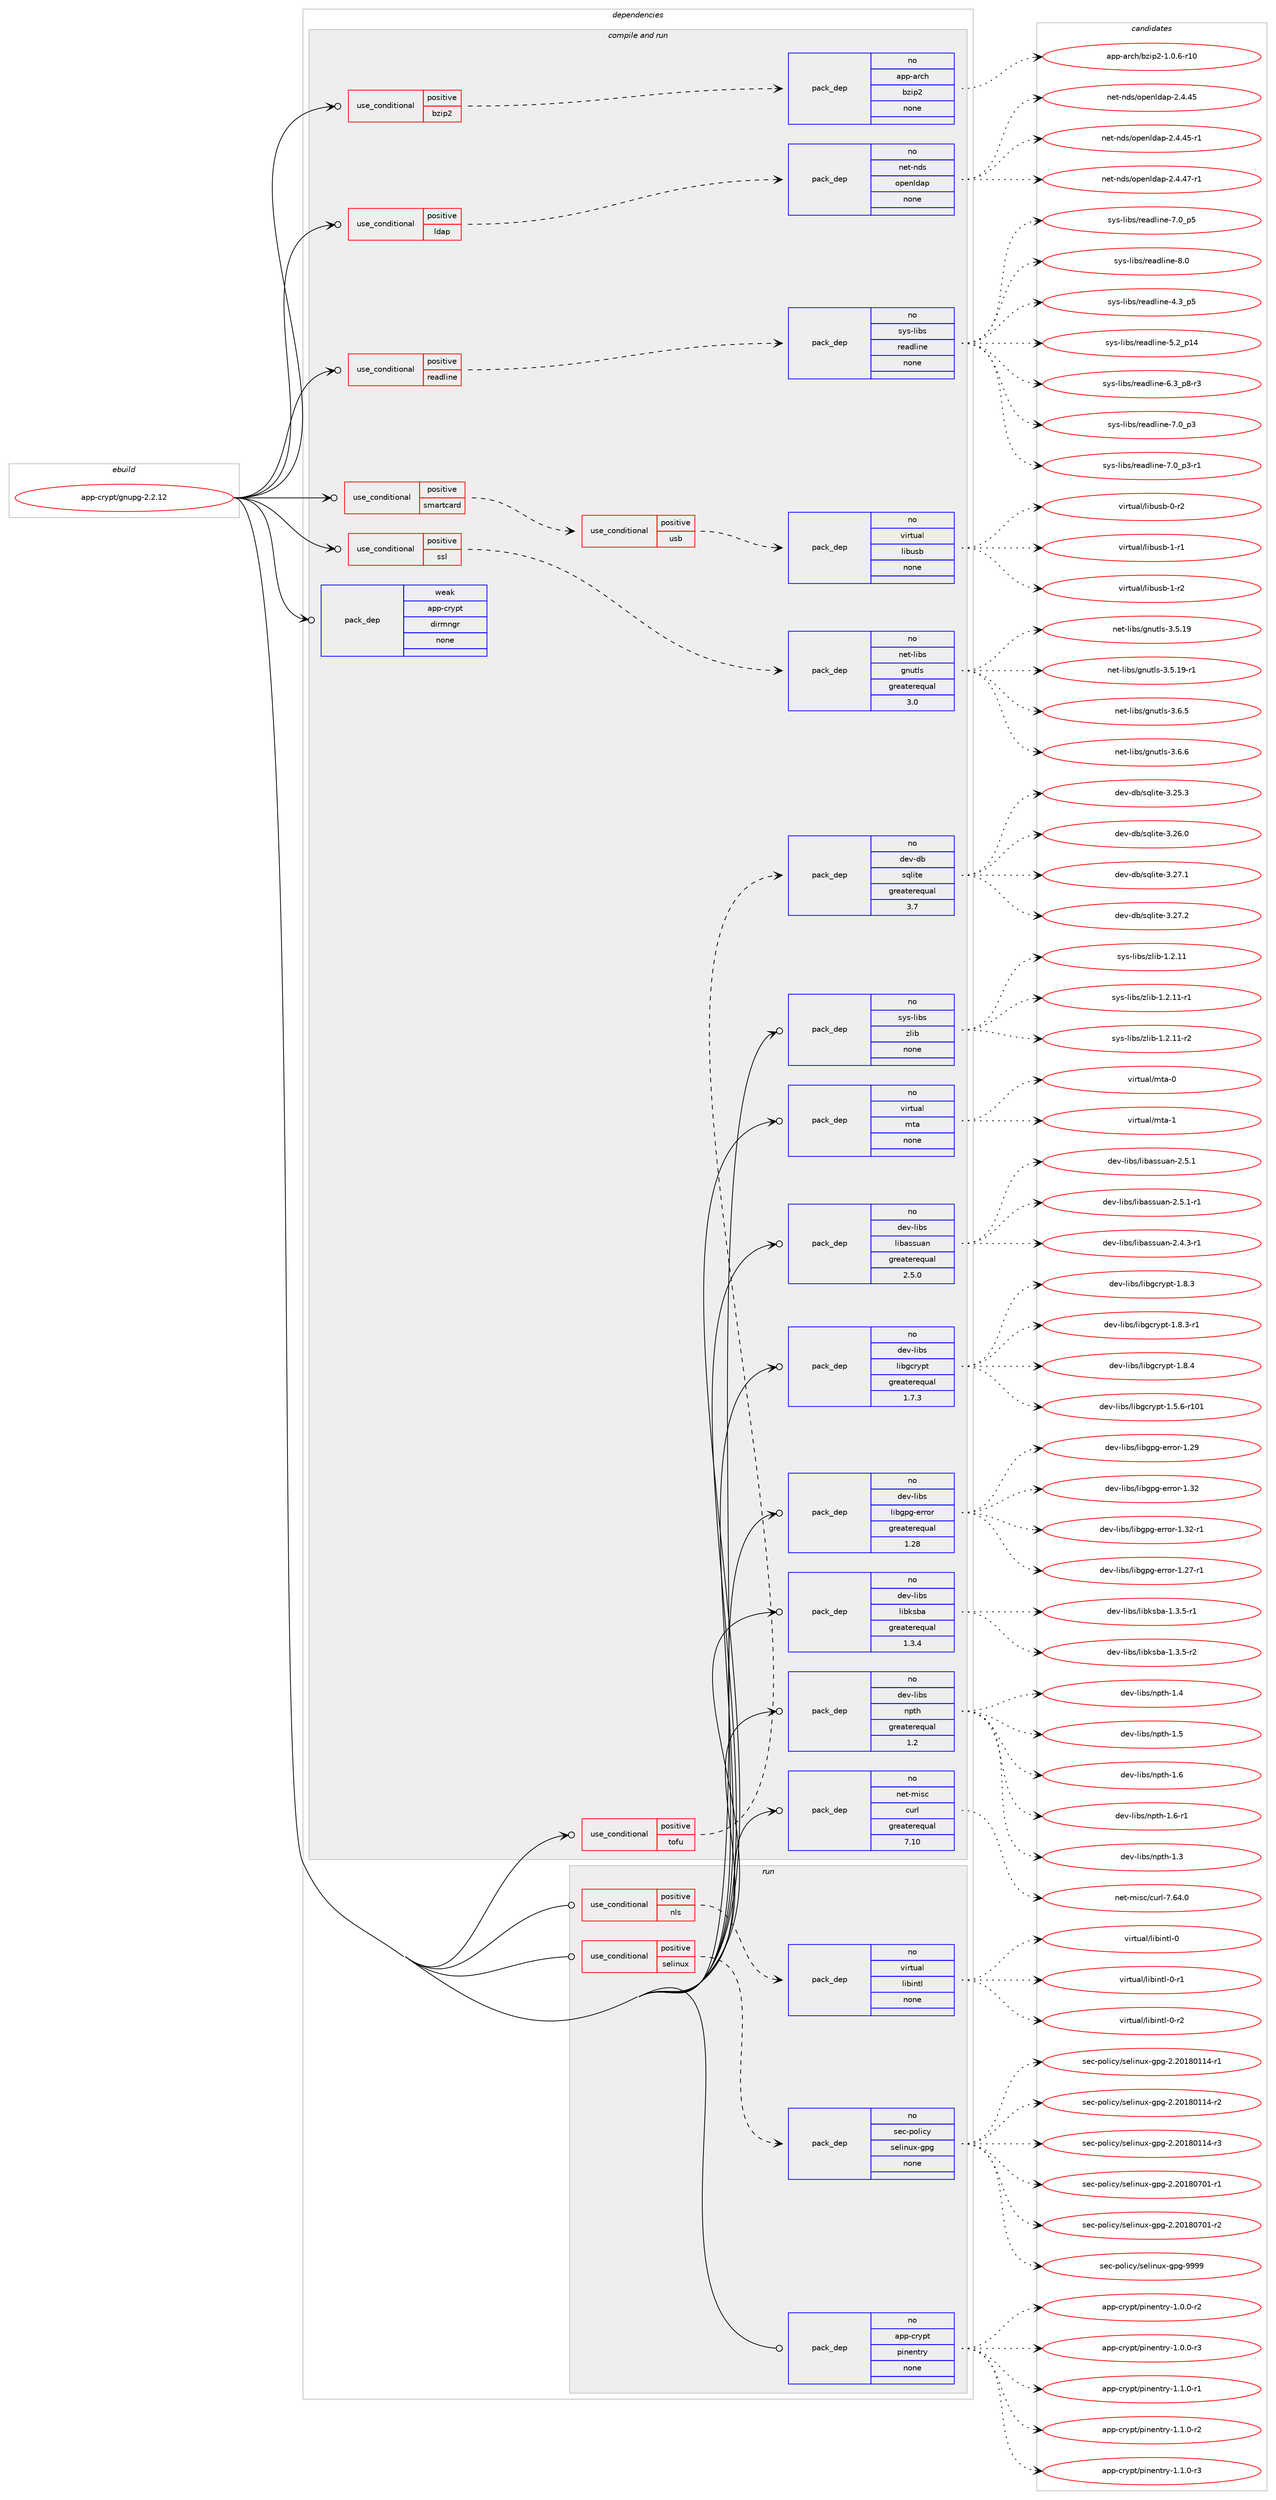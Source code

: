 digraph prolog {

# *************
# Graph options
# *************

newrank=true;
concentrate=true;
compound=true;
graph [rankdir=LR,fontname=Helvetica,fontsize=10,ranksep=1.5];#, ranksep=2.5, nodesep=0.2];
edge  [arrowhead=vee];
node  [fontname=Helvetica,fontsize=10];

# **********
# The ebuild
# **********

subgraph cluster_leftcol {
color=gray;
rank=same;
label=<<i>ebuild</i>>;
id [label="app-crypt/gnupg-2.2.12", color=red, width=4, href="../app-crypt/gnupg-2.2.12.svg"];
}

# ****************
# The dependencies
# ****************

subgraph cluster_midcol {
color=gray;
label=<<i>dependencies</i>>;
subgraph cluster_compile {
fillcolor="#eeeeee";
style=filled;
label=<<i>compile</i>>;
}
subgraph cluster_compileandrun {
fillcolor="#eeeeee";
style=filled;
label=<<i>compile and run</i>>;
subgraph cond347696 {
dependency1275717 [label=<<TABLE BORDER="0" CELLBORDER="1" CELLSPACING="0" CELLPADDING="4"><TR><TD ROWSPAN="3" CELLPADDING="10">use_conditional</TD></TR><TR><TD>positive</TD></TR><TR><TD>bzip2</TD></TR></TABLE>>, shape=none, color=red];
subgraph pack908207 {
dependency1275718 [label=<<TABLE BORDER="0" CELLBORDER="1" CELLSPACING="0" CELLPADDING="4" WIDTH="220"><TR><TD ROWSPAN="6" CELLPADDING="30">pack_dep</TD></TR><TR><TD WIDTH="110">no</TD></TR><TR><TD>app-arch</TD></TR><TR><TD>bzip2</TD></TR><TR><TD>none</TD></TR><TR><TD></TD></TR></TABLE>>, shape=none, color=blue];
}
dependency1275717:e -> dependency1275718:w [weight=20,style="dashed",arrowhead="vee"];
}
id:e -> dependency1275717:w [weight=20,style="solid",arrowhead="odotvee"];
subgraph cond347697 {
dependency1275719 [label=<<TABLE BORDER="0" CELLBORDER="1" CELLSPACING="0" CELLPADDING="4"><TR><TD ROWSPAN="3" CELLPADDING="10">use_conditional</TD></TR><TR><TD>positive</TD></TR><TR><TD>ldap</TD></TR></TABLE>>, shape=none, color=red];
subgraph pack908208 {
dependency1275720 [label=<<TABLE BORDER="0" CELLBORDER="1" CELLSPACING="0" CELLPADDING="4" WIDTH="220"><TR><TD ROWSPAN="6" CELLPADDING="30">pack_dep</TD></TR><TR><TD WIDTH="110">no</TD></TR><TR><TD>net-nds</TD></TR><TR><TD>openldap</TD></TR><TR><TD>none</TD></TR><TR><TD></TD></TR></TABLE>>, shape=none, color=blue];
}
dependency1275719:e -> dependency1275720:w [weight=20,style="dashed",arrowhead="vee"];
}
id:e -> dependency1275719:w [weight=20,style="solid",arrowhead="odotvee"];
subgraph cond347698 {
dependency1275721 [label=<<TABLE BORDER="0" CELLBORDER="1" CELLSPACING="0" CELLPADDING="4"><TR><TD ROWSPAN="3" CELLPADDING="10">use_conditional</TD></TR><TR><TD>positive</TD></TR><TR><TD>readline</TD></TR></TABLE>>, shape=none, color=red];
subgraph pack908209 {
dependency1275722 [label=<<TABLE BORDER="0" CELLBORDER="1" CELLSPACING="0" CELLPADDING="4" WIDTH="220"><TR><TD ROWSPAN="6" CELLPADDING="30">pack_dep</TD></TR><TR><TD WIDTH="110">no</TD></TR><TR><TD>sys-libs</TD></TR><TR><TD>readline</TD></TR><TR><TD>none</TD></TR><TR><TD></TD></TR></TABLE>>, shape=none, color=blue];
}
dependency1275721:e -> dependency1275722:w [weight=20,style="dashed",arrowhead="vee"];
}
id:e -> dependency1275721:w [weight=20,style="solid",arrowhead="odotvee"];
subgraph cond347699 {
dependency1275723 [label=<<TABLE BORDER="0" CELLBORDER="1" CELLSPACING="0" CELLPADDING="4"><TR><TD ROWSPAN="3" CELLPADDING="10">use_conditional</TD></TR><TR><TD>positive</TD></TR><TR><TD>smartcard</TD></TR></TABLE>>, shape=none, color=red];
subgraph cond347700 {
dependency1275724 [label=<<TABLE BORDER="0" CELLBORDER="1" CELLSPACING="0" CELLPADDING="4"><TR><TD ROWSPAN="3" CELLPADDING="10">use_conditional</TD></TR><TR><TD>positive</TD></TR><TR><TD>usb</TD></TR></TABLE>>, shape=none, color=red];
subgraph pack908210 {
dependency1275725 [label=<<TABLE BORDER="0" CELLBORDER="1" CELLSPACING="0" CELLPADDING="4" WIDTH="220"><TR><TD ROWSPAN="6" CELLPADDING="30">pack_dep</TD></TR><TR><TD WIDTH="110">no</TD></TR><TR><TD>virtual</TD></TR><TR><TD>libusb</TD></TR><TR><TD>none</TD></TR><TR><TD></TD></TR></TABLE>>, shape=none, color=blue];
}
dependency1275724:e -> dependency1275725:w [weight=20,style="dashed",arrowhead="vee"];
}
dependency1275723:e -> dependency1275724:w [weight=20,style="dashed",arrowhead="vee"];
}
id:e -> dependency1275723:w [weight=20,style="solid",arrowhead="odotvee"];
subgraph cond347701 {
dependency1275726 [label=<<TABLE BORDER="0" CELLBORDER="1" CELLSPACING="0" CELLPADDING="4"><TR><TD ROWSPAN="3" CELLPADDING="10">use_conditional</TD></TR><TR><TD>positive</TD></TR><TR><TD>ssl</TD></TR></TABLE>>, shape=none, color=red];
subgraph pack908211 {
dependency1275727 [label=<<TABLE BORDER="0" CELLBORDER="1" CELLSPACING="0" CELLPADDING="4" WIDTH="220"><TR><TD ROWSPAN="6" CELLPADDING="30">pack_dep</TD></TR><TR><TD WIDTH="110">no</TD></TR><TR><TD>net-libs</TD></TR><TR><TD>gnutls</TD></TR><TR><TD>greaterequal</TD></TR><TR><TD>3.0</TD></TR></TABLE>>, shape=none, color=blue];
}
dependency1275726:e -> dependency1275727:w [weight=20,style="dashed",arrowhead="vee"];
}
id:e -> dependency1275726:w [weight=20,style="solid",arrowhead="odotvee"];
subgraph cond347702 {
dependency1275728 [label=<<TABLE BORDER="0" CELLBORDER="1" CELLSPACING="0" CELLPADDING="4"><TR><TD ROWSPAN="3" CELLPADDING="10">use_conditional</TD></TR><TR><TD>positive</TD></TR><TR><TD>tofu</TD></TR></TABLE>>, shape=none, color=red];
subgraph pack908212 {
dependency1275729 [label=<<TABLE BORDER="0" CELLBORDER="1" CELLSPACING="0" CELLPADDING="4" WIDTH="220"><TR><TD ROWSPAN="6" CELLPADDING="30">pack_dep</TD></TR><TR><TD WIDTH="110">no</TD></TR><TR><TD>dev-db</TD></TR><TR><TD>sqlite</TD></TR><TR><TD>greaterequal</TD></TR><TR><TD>3.7</TD></TR></TABLE>>, shape=none, color=blue];
}
dependency1275728:e -> dependency1275729:w [weight=20,style="dashed",arrowhead="vee"];
}
id:e -> dependency1275728:w [weight=20,style="solid",arrowhead="odotvee"];
subgraph pack908213 {
dependency1275730 [label=<<TABLE BORDER="0" CELLBORDER="1" CELLSPACING="0" CELLPADDING="4" WIDTH="220"><TR><TD ROWSPAN="6" CELLPADDING="30">pack_dep</TD></TR><TR><TD WIDTH="110">no</TD></TR><TR><TD>dev-libs</TD></TR><TR><TD>libassuan</TD></TR><TR><TD>greaterequal</TD></TR><TR><TD>2.5.0</TD></TR></TABLE>>, shape=none, color=blue];
}
id:e -> dependency1275730:w [weight=20,style="solid",arrowhead="odotvee"];
subgraph pack908214 {
dependency1275731 [label=<<TABLE BORDER="0" CELLBORDER="1" CELLSPACING="0" CELLPADDING="4" WIDTH="220"><TR><TD ROWSPAN="6" CELLPADDING="30">pack_dep</TD></TR><TR><TD WIDTH="110">no</TD></TR><TR><TD>dev-libs</TD></TR><TR><TD>libgcrypt</TD></TR><TR><TD>greaterequal</TD></TR><TR><TD>1.7.3</TD></TR></TABLE>>, shape=none, color=blue];
}
id:e -> dependency1275731:w [weight=20,style="solid",arrowhead="odotvee"];
subgraph pack908215 {
dependency1275732 [label=<<TABLE BORDER="0" CELLBORDER="1" CELLSPACING="0" CELLPADDING="4" WIDTH="220"><TR><TD ROWSPAN="6" CELLPADDING="30">pack_dep</TD></TR><TR><TD WIDTH="110">no</TD></TR><TR><TD>dev-libs</TD></TR><TR><TD>libgpg-error</TD></TR><TR><TD>greaterequal</TD></TR><TR><TD>1.28</TD></TR></TABLE>>, shape=none, color=blue];
}
id:e -> dependency1275732:w [weight=20,style="solid",arrowhead="odotvee"];
subgraph pack908216 {
dependency1275733 [label=<<TABLE BORDER="0" CELLBORDER="1" CELLSPACING="0" CELLPADDING="4" WIDTH="220"><TR><TD ROWSPAN="6" CELLPADDING="30">pack_dep</TD></TR><TR><TD WIDTH="110">no</TD></TR><TR><TD>dev-libs</TD></TR><TR><TD>libksba</TD></TR><TR><TD>greaterequal</TD></TR><TR><TD>1.3.4</TD></TR></TABLE>>, shape=none, color=blue];
}
id:e -> dependency1275733:w [weight=20,style="solid",arrowhead="odotvee"];
subgraph pack908217 {
dependency1275734 [label=<<TABLE BORDER="0" CELLBORDER="1" CELLSPACING="0" CELLPADDING="4" WIDTH="220"><TR><TD ROWSPAN="6" CELLPADDING="30">pack_dep</TD></TR><TR><TD WIDTH="110">no</TD></TR><TR><TD>dev-libs</TD></TR><TR><TD>npth</TD></TR><TR><TD>greaterequal</TD></TR><TR><TD>1.2</TD></TR></TABLE>>, shape=none, color=blue];
}
id:e -> dependency1275734:w [weight=20,style="solid",arrowhead="odotvee"];
subgraph pack908218 {
dependency1275735 [label=<<TABLE BORDER="0" CELLBORDER="1" CELLSPACING="0" CELLPADDING="4" WIDTH="220"><TR><TD ROWSPAN="6" CELLPADDING="30">pack_dep</TD></TR><TR><TD WIDTH="110">no</TD></TR><TR><TD>net-misc</TD></TR><TR><TD>curl</TD></TR><TR><TD>greaterequal</TD></TR><TR><TD>7.10</TD></TR></TABLE>>, shape=none, color=blue];
}
id:e -> dependency1275735:w [weight=20,style="solid",arrowhead="odotvee"];
subgraph pack908219 {
dependency1275736 [label=<<TABLE BORDER="0" CELLBORDER="1" CELLSPACING="0" CELLPADDING="4" WIDTH="220"><TR><TD ROWSPAN="6" CELLPADDING="30">pack_dep</TD></TR><TR><TD WIDTH="110">no</TD></TR><TR><TD>sys-libs</TD></TR><TR><TD>zlib</TD></TR><TR><TD>none</TD></TR><TR><TD></TD></TR></TABLE>>, shape=none, color=blue];
}
id:e -> dependency1275736:w [weight=20,style="solid",arrowhead="odotvee"];
subgraph pack908220 {
dependency1275737 [label=<<TABLE BORDER="0" CELLBORDER="1" CELLSPACING="0" CELLPADDING="4" WIDTH="220"><TR><TD ROWSPAN="6" CELLPADDING="30">pack_dep</TD></TR><TR><TD WIDTH="110">no</TD></TR><TR><TD>virtual</TD></TR><TR><TD>mta</TD></TR><TR><TD>none</TD></TR><TR><TD></TD></TR></TABLE>>, shape=none, color=blue];
}
id:e -> dependency1275737:w [weight=20,style="solid",arrowhead="odotvee"];
subgraph pack908221 {
dependency1275738 [label=<<TABLE BORDER="0" CELLBORDER="1" CELLSPACING="0" CELLPADDING="4" WIDTH="220"><TR><TD ROWSPAN="6" CELLPADDING="30">pack_dep</TD></TR><TR><TD WIDTH="110">weak</TD></TR><TR><TD>app-crypt</TD></TR><TR><TD>dirmngr</TD></TR><TR><TD>none</TD></TR><TR><TD></TD></TR></TABLE>>, shape=none, color=blue];
}
id:e -> dependency1275738:w [weight=20,style="solid",arrowhead="odotvee"];
}
subgraph cluster_run {
fillcolor="#eeeeee";
style=filled;
label=<<i>run</i>>;
subgraph cond347703 {
dependency1275739 [label=<<TABLE BORDER="0" CELLBORDER="1" CELLSPACING="0" CELLPADDING="4"><TR><TD ROWSPAN="3" CELLPADDING="10">use_conditional</TD></TR><TR><TD>positive</TD></TR><TR><TD>nls</TD></TR></TABLE>>, shape=none, color=red];
subgraph pack908222 {
dependency1275740 [label=<<TABLE BORDER="0" CELLBORDER="1" CELLSPACING="0" CELLPADDING="4" WIDTH="220"><TR><TD ROWSPAN="6" CELLPADDING="30">pack_dep</TD></TR><TR><TD WIDTH="110">no</TD></TR><TR><TD>virtual</TD></TR><TR><TD>libintl</TD></TR><TR><TD>none</TD></TR><TR><TD></TD></TR></TABLE>>, shape=none, color=blue];
}
dependency1275739:e -> dependency1275740:w [weight=20,style="dashed",arrowhead="vee"];
}
id:e -> dependency1275739:w [weight=20,style="solid",arrowhead="odot"];
subgraph cond347704 {
dependency1275741 [label=<<TABLE BORDER="0" CELLBORDER="1" CELLSPACING="0" CELLPADDING="4"><TR><TD ROWSPAN="3" CELLPADDING="10">use_conditional</TD></TR><TR><TD>positive</TD></TR><TR><TD>selinux</TD></TR></TABLE>>, shape=none, color=red];
subgraph pack908223 {
dependency1275742 [label=<<TABLE BORDER="0" CELLBORDER="1" CELLSPACING="0" CELLPADDING="4" WIDTH="220"><TR><TD ROWSPAN="6" CELLPADDING="30">pack_dep</TD></TR><TR><TD WIDTH="110">no</TD></TR><TR><TD>sec-policy</TD></TR><TR><TD>selinux-gpg</TD></TR><TR><TD>none</TD></TR><TR><TD></TD></TR></TABLE>>, shape=none, color=blue];
}
dependency1275741:e -> dependency1275742:w [weight=20,style="dashed",arrowhead="vee"];
}
id:e -> dependency1275741:w [weight=20,style="solid",arrowhead="odot"];
subgraph pack908224 {
dependency1275743 [label=<<TABLE BORDER="0" CELLBORDER="1" CELLSPACING="0" CELLPADDING="4" WIDTH="220"><TR><TD ROWSPAN="6" CELLPADDING="30">pack_dep</TD></TR><TR><TD WIDTH="110">no</TD></TR><TR><TD>app-crypt</TD></TR><TR><TD>pinentry</TD></TR><TR><TD>none</TD></TR><TR><TD></TD></TR></TABLE>>, shape=none, color=blue];
}
id:e -> dependency1275743:w [weight=20,style="solid",arrowhead="odot"];
}
}

# **************
# The candidates
# **************

subgraph cluster_choices {
rank=same;
color=gray;
label=<<i>candidates</i>>;

subgraph choice908207 {
color=black;
nodesep=1;
choice97112112459711499104479812210511250454946484654451144948 [label="app-arch/bzip2-1.0.6-r10", color=red, width=4,href="../app-arch/bzip2-1.0.6-r10.svg"];
dependency1275718:e -> choice97112112459711499104479812210511250454946484654451144948:w [style=dotted,weight="100"];
}
subgraph choice908208 {
color=black;
nodesep=1;
choice11010111645110100115471111121011101081009711245504652465253 [label="net-nds/openldap-2.4.45", color=red, width=4,href="../net-nds/openldap-2.4.45.svg"];
choice110101116451101001154711111210111010810097112455046524652534511449 [label="net-nds/openldap-2.4.45-r1", color=red, width=4,href="../net-nds/openldap-2.4.45-r1.svg"];
choice110101116451101001154711111210111010810097112455046524652554511449 [label="net-nds/openldap-2.4.47-r1", color=red, width=4,href="../net-nds/openldap-2.4.47-r1.svg"];
dependency1275720:e -> choice11010111645110100115471111121011101081009711245504652465253:w [style=dotted,weight="100"];
dependency1275720:e -> choice110101116451101001154711111210111010810097112455046524652534511449:w [style=dotted,weight="100"];
dependency1275720:e -> choice110101116451101001154711111210111010810097112455046524652554511449:w [style=dotted,weight="100"];
}
subgraph choice908209 {
color=black;
nodesep=1;
choice11512111545108105981154711410197100108105110101455246519511253 [label="sys-libs/readline-4.3_p5", color=red, width=4,href="../sys-libs/readline-4.3_p5.svg"];
choice1151211154510810598115471141019710010810511010145534650951124952 [label="sys-libs/readline-5.2_p14", color=red, width=4,href="../sys-libs/readline-5.2_p14.svg"];
choice115121115451081059811547114101971001081051101014554465195112564511451 [label="sys-libs/readline-6.3_p8-r3", color=red, width=4,href="../sys-libs/readline-6.3_p8-r3.svg"];
choice11512111545108105981154711410197100108105110101455546489511251 [label="sys-libs/readline-7.0_p3", color=red, width=4,href="../sys-libs/readline-7.0_p3.svg"];
choice115121115451081059811547114101971001081051101014555464895112514511449 [label="sys-libs/readline-7.0_p3-r1", color=red, width=4,href="../sys-libs/readline-7.0_p3-r1.svg"];
choice11512111545108105981154711410197100108105110101455546489511253 [label="sys-libs/readline-7.0_p5", color=red, width=4,href="../sys-libs/readline-7.0_p5.svg"];
choice1151211154510810598115471141019710010810511010145564648 [label="sys-libs/readline-8.0", color=red, width=4,href="../sys-libs/readline-8.0.svg"];
dependency1275722:e -> choice11512111545108105981154711410197100108105110101455246519511253:w [style=dotted,weight="100"];
dependency1275722:e -> choice1151211154510810598115471141019710010810511010145534650951124952:w [style=dotted,weight="100"];
dependency1275722:e -> choice115121115451081059811547114101971001081051101014554465195112564511451:w [style=dotted,weight="100"];
dependency1275722:e -> choice11512111545108105981154711410197100108105110101455546489511251:w [style=dotted,weight="100"];
dependency1275722:e -> choice115121115451081059811547114101971001081051101014555464895112514511449:w [style=dotted,weight="100"];
dependency1275722:e -> choice11512111545108105981154711410197100108105110101455546489511253:w [style=dotted,weight="100"];
dependency1275722:e -> choice1151211154510810598115471141019710010810511010145564648:w [style=dotted,weight="100"];
}
subgraph choice908210 {
color=black;
nodesep=1;
choice1181051141161179710847108105981171159845484511450 [label="virtual/libusb-0-r2", color=red, width=4,href="../virtual/libusb-0-r2.svg"];
choice1181051141161179710847108105981171159845494511449 [label="virtual/libusb-1-r1", color=red, width=4,href="../virtual/libusb-1-r1.svg"];
choice1181051141161179710847108105981171159845494511450 [label="virtual/libusb-1-r2", color=red, width=4,href="../virtual/libusb-1-r2.svg"];
dependency1275725:e -> choice1181051141161179710847108105981171159845484511450:w [style=dotted,weight="100"];
dependency1275725:e -> choice1181051141161179710847108105981171159845494511449:w [style=dotted,weight="100"];
dependency1275725:e -> choice1181051141161179710847108105981171159845494511450:w [style=dotted,weight="100"];
}
subgraph choice908211 {
color=black;
nodesep=1;
choice11010111645108105981154710311011711610811545514653464957 [label="net-libs/gnutls-3.5.19", color=red, width=4,href="../net-libs/gnutls-3.5.19.svg"];
choice110101116451081059811547103110117116108115455146534649574511449 [label="net-libs/gnutls-3.5.19-r1", color=red, width=4,href="../net-libs/gnutls-3.5.19-r1.svg"];
choice110101116451081059811547103110117116108115455146544653 [label="net-libs/gnutls-3.6.5", color=red, width=4,href="../net-libs/gnutls-3.6.5.svg"];
choice110101116451081059811547103110117116108115455146544654 [label="net-libs/gnutls-3.6.6", color=red, width=4,href="../net-libs/gnutls-3.6.6.svg"];
dependency1275727:e -> choice11010111645108105981154710311011711610811545514653464957:w [style=dotted,weight="100"];
dependency1275727:e -> choice110101116451081059811547103110117116108115455146534649574511449:w [style=dotted,weight="100"];
dependency1275727:e -> choice110101116451081059811547103110117116108115455146544653:w [style=dotted,weight="100"];
dependency1275727:e -> choice110101116451081059811547103110117116108115455146544654:w [style=dotted,weight="100"];
}
subgraph choice908212 {
color=black;
nodesep=1;
choice10010111845100984711511310810511610145514650534651 [label="dev-db/sqlite-3.25.3", color=red, width=4,href="../dev-db/sqlite-3.25.3.svg"];
choice10010111845100984711511310810511610145514650544648 [label="dev-db/sqlite-3.26.0", color=red, width=4,href="../dev-db/sqlite-3.26.0.svg"];
choice10010111845100984711511310810511610145514650554649 [label="dev-db/sqlite-3.27.1", color=red, width=4,href="../dev-db/sqlite-3.27.1.svg"];
choice10010111845100984711511310810511610145514650554650 [label="dev-db/sqlite-3.27.2", color=red, width=4,href="../dev-db/sqlite-3.27.2.svg"];
dependency1275729:e -> choice10010111845100984711511310810511610145514650534651:w [style=dotted,weight="100"];
dependency1275729:e -> choice10010111845100984711511310810511610145514650544648:w [style=dotted,weight="100"];
dependency1275729:e -> choice10010111845100984711511310810511610145514650554649:w [style=dotted,weight="100"];
dependency1275729:e -> choice10010111845100984711511310810511610145514650554650:w [style=dotted,weight="100"];
}
subgraph choice908213 {
color=black;
nodesep=1;
choice1001011184510810598115471081059897115115117971104550465246514511449 [label="dev-libs/libassuan-2.4.3-r1", color=red, width=4,href="../dev-libs/libassuan-2.4.3-r1.svg"];
choice100101118451081059811547108105989711511511797110455046534649 [label="dev-libs/libassuan-2.5.1", color=red, width=4,href="../dev-libs/libassuan-2.5.1.svg"];
choice1001011184510810598115471081059897115115117971104550465346494511449 [label="dev-libs/libassuan-2.5.1-r1", color=red, width=4,href="../dev-libs/libassuan-2.5.1-r1.svg"];
dependency1275730:e -> choice1001011184510810598115471081059897115115117971104550465246514511449:w [style=dotted,weight="100"];
dependency1275730:e -> choice100101118451081059811547108105989711511511797110455046534649:w [style=dotted,weight="100"];
dependency1275730:e -> choice1001011184510810598115471081059897115115117971104550465346494511449:w [style=dotted,weight="100"];
}
subgraph choice908214 {
color=black;
nodesep=1;
choice100101118451081059811547108105981039911412111211645494653465445114494849 [label="dev-libs/libgcrypt-1.5.6-r101", color=red, width=4,href="../dev-libs/libgcrypt-1.5.6-r101.svg"];
choice1001011184510810598115471081059810399114121112116454946564651 [label="dev-libs/libgcrypt-1.8.3", color=red, width=4,href="../dev-libs/libgcrypt-1.8.3.svg"];
choice10010111845108105981154710810598103991141211121164549465646514511449 [label="dev-libs/libgcrypt-1.8.3-r1", color=red, width=4,href="../dev-libs/libgcrypt-1.8.3-r1.svg"];
choice1001011184510810598115471081059810399114121112116454946564652 [label="dev-libs/libgcrypt-1.8.4", color=red, width=4,href="../dev-libs/libgcrypt-1.8.4.svg"];
dependency1275731:e -> choice100101118451081059811547108105981039911412111211645494653465445114494849:w [style=dotted,weight="100"];
dependency1275731:e -> choice1001011184510810598115471081059810399114121112116454946564651:w [style=dotted,weight="100"];
dependency1275731:e -> choice10010111845108105981154710810598103991141211121164549465646514511449:w [style=dotted,weight="100"];
dependency1275731:e -> choice1001011184510810598115471081059810399114121112116454946564652:w [style=dotted,weight="100"];
}
subgraph choice908215 {
color=black;
nodesep=1;
choice100101118451081059811547108105981031121034510111411411111445494650554511449 [label="dev-libs/libgpg-error-1.27-r1", color=red, width=4,href="../dev-libs/libgpg-error-1.27-r1.svg"];
choice10010111845108105981154710810598103112103451011141141111144549465057 [label="dev-libs/libgpg-error-1.29", color=red, width=4,href="../dev-libs/libgpg-error-1.29.svg"];
choice10010111845108105981154710810598103112103451011141141111144549465150 [label="dev-libs/libgpg-error-1.32", color=red, width=4,href="../dev-libs/libgpg-error-1.32.svg"];
choice100101118451081059811547108105981031121034510111411411111445494651504511449 [label="dev-libs/libgpg-error-1.32-r1", color=red, width=4,href="../dev-libs/libgpg-error-1.32-r1.svg"];
dependency1275732:e -> choice100101118451081059811547108105981031121034510111411411111445494650554511449:w [style=dotted,weight="100"];
dependency1275732:e -> choice10010111845108105981154710810598103112103451011141141111144549465057:w [style=dotted,weight="100"];
dependency1275732:e -> choice10010111845108105981154710810598103112103451011141141111144549465150:w [style=dotted,weight="100"];
dependency1275732:e -> choice100101118451081059811547108105981031121034510111411411111445494651504511449:w [style=dotted,weight="100"];
}
subgraph choice908216 {
color=black;
nodesep=1;
choice1001011184510810598115471081059810711598974549465146534511449 [label="dev-libs/libksba-1.3.5-r1", color=red, width=4,href="../dev-libs/libksba-1.3.5-r1.svg"];
choice1001011184510810598115471081059810711598974549465146534511450 [label="dev-libs/libksba-1.3.5-r2", color=red, width=4,href="../dev-libs/libksba-1.3.5-r2.svg"];
dependency1275733:e -> choice1001011184510810598115471081059810711598974549465146534511449:w [style=dotted,weight="100"];
dependency1275733:e -> choice1001011184510810598115471081059810711598974549465146534511450:w [style=dotted,weight="100"];
}
subgraph choice908217 {
color=black;
nodesep=1;
choice10010111845108105981154711011211610445494651 [label="dev-libs/npth-1.3", color=red, width=4,href="../dev-libs/npth-1.3.svg"];
choice10010111845108105981154711011211610445494652 [label="dev-libs/npth-1.4", color=red, width=4,href="../dev-libs/npth-1.4.svg"];
choice10010111845108105981154711011211610445494653 [label="dev-libs/npth-1.5", color=red, width=4,href="../dev-libs/npth-1.5.svg"];
choice10010111845108105981154711011211610445494654 [label="dev-libs/npth-1.6", color=red, width=4,href="../dev-libs/npth-1.6.svg"];
choice100101118451081059811547110112116104454946544511449 [label="dev-libs/npth-1.6-r1", color=red, width=4,href="../dev-libs/npth-1.6-r1.svg"];
dependency1275734:e -> choice10010111845108105981154711011211610445494651:w [style=dotted,weight="100"];
dependency1275734:e -> choice10010111845108105981154711011211610445494652:w [style=dotted,weight="100"];
dependency1275734:e -> choice10010111845108105981154711011211610445494653:w [style=dotted,weight="100"];
dependency1275734:e -> choice10010111845108105981154711011211610445494654:w [style=dotted,weight="100"];
dependency1275734:e -> choice100101118451081059811547110112116104454946544511449:w [style=dotted,weight="100"];
}
subgraph choice908218 {
color=black;
nodesep=1;
choice1101011164510910511599479911711410845554654524648 [label="net-misc/curl-7.64.0", color=red, width=4,href="../net-misc/curl-7.64.0.svg"];
dependency1275735:e -> choice1101011164510910511599479911711410845554654524648:w [style=dotted,weight="100"];
}
subgraph choice908219 {
color=black;
nodesep=1;
choice1151211154510810598115471221081059845494650464949 [label="sys-libs/zlib-1.2.11", color=red, width=4,href="../sys-libs/zlib-1.2.11.svg"];
choice11512111545108105981154712210810598454946504649494511449 [label="sys-libs/zlib-1.2.11-r1", color=red, width=4,href="../sys-libs/zlib-1.2.11-r1.svg"];
choice11512111545108105981154712210810598454946504649494511450 [label="sys-libs/zlib-1.2.11-r2", color=red, width=4,href="../sys-libs/zlib-1.2.11-r2.svg"];
dependency1275736:e -> choice1151211154510810598115471221081059845494650464949:w [style=dotted,weight="100"];
dependency1275736:e -> choice11512111545108105981154712210810598454946504649494511449:w [style=dotted,weight="100"];
dependency1275736:e -> choice11512111545108105981154712210810598454946504649494511450:w [style=dotted,weight="100"];
}
subgraph choice908220 {
color=black;
nodesep=1;
choice1181051141161179710847109116974548 [label="virtual/mta-0", color=red, width=4,href="../virtual/mta-0.svg"];
choice1181051141161179710847109116974549 [label="virtual/mta-1", color=red, width=4,href="../virtual/mta-1.svg"];
dependency1275737:e -> choice1181051141161179710847109116974548:w [style=dotted,weight="100"];
dependency1275737:e -> choice1181051141161179710847109116974549:w [style=dotted,weight="100"];
}
subgraph choice908221 {
color=black;
nodesep=1;
}
subgraph choice908222 {
color=black;
nodesep=1;
choice1181051141161179710847108105981051101161084548 [label="virtual/libintl-0", color=red, width=4,href="../virtual/libintl-0.svg"];
choice11810511411611797108471081059810511011610845484511449 [label="virtual/libintl-0-r1", color=red, width=4,href="../virtual/libintl-0-r1.svg"];
choice11810511411611797108471081059810511011610845484511450 [label="virtual/libintl-0-r2", color=red, width=4,href="../virtual/libintl-0-r2.svg"];
dependency1275740:e -> choice1181051141161179710847108105981051101161084548:w [style=dotted,weight="100"];
dependency1275740:e -> choice11810511411611797108471081059810511011610845484511449:w [style=dotted,weight="100"];
dependency1275740:e -> choice11810511411611797108471081059810511011610845484511450:w [style=dotted,weight="100"];
}
subgraph choice908223 {
color=black;
nodesep=1;
choice115101994511211110810599121471151011081051101171204510311210345504650484956484949524511449 [label="sec-policy/selinux-gpg-2.20180114-r1", color=red, width=4,href="../sec-policy/selinux-gpg-2.20180114-r1.svg"];
choice115101994511211110810599121471151011081051101171204510311210345504650484956484949524511450 [label="sec-policy/selinux-gpg-2.20180114-r2", color=red, width=4,href="../sec-policy/selinux-gpg-2.20180114-r2.svg"];
choice115101994511211110810599121471151011081051101171204510311210345504650484956484949524511451 [label="sec-policy/selinux-gpg-2.20180114-r3", color=red, width=4,href="../sec-policy/selinux-gpg-2.20180114-r3.svg"];
choice115101994511211110810599121471151011081051101171204510311210345504650484956485548494511449 [label="sec-policy/selinux-gpg-2.20180701-r1", color=red, width=4,href="../sec-policy/selinux-gpg-2.20180701-r1.svg"];
choice115101994511211110810599121471151011081051101171204510311210345504650484956485548494511450 [label="sec-policy/selinux-gpg-2.20180701-r2", color=red, width=4,href="../sec-policy/selinux-gpg-2.20180701-r2.svg"];
choice11510199451121111081059912147115101108105110117120451031121034557575757 [label="sec-policy/selinux-gpg-9999", color=red, width=4,href="../sec-policy/selinux-gpg-9999.svg"];
dependency1275742:e -> choice115101994511211110810599121471151011081051101171204510311210345504650484956484949524511449:w [style=dotted,weight="100"];
dependency1275742:e -> choice115101994511211110810599121471151011081051101171204510311210345504650484956484949524511450:w [style=dotted,weight="100"];
dependency1275742:e -> choice115101994511211110810599121471151011081051101171204510311210345504650484956484949524511451:w [style=dotted,weight="100"];
dependency1275742:e -> choice115101994511211110810599121471151011081051101171204510311210345504650484956485548494511449:w [style=dotted,weight="100"];
dependency1275742:e -> choice115101994511211110810599121471151011081051101171204510311210345504650484956485548494511450:w [style=dotted,weight="100"];
dependency1275742:e -> choice11510199451121111081059912147115101108105110117120451031121034557575757:w [style=dotted,weight="100"];
}
subgraph choice908224 {
color=black;
nodesep=1;
choice971121124599114121112116471121051101011101161141214549464846484511450 [label="app-crypt/pinentry-1.0.0-r2", color=red, width=4,href="../app-crypt/pinentry-1.0.0-r2.svg"];
choice971121124599114121112116471121051101011101161141214549464846484511451 [label="app-crypt/pinentry-1.0.0-r3", color=red, width=4,href="../app-crypt/pinentry-1.0.0-r3.svg"];
choice971121124599114121112116471121051101011101161141214549464946484511449 [label="app-crypt/pinentry-1.1.0-r1", color=red, width=4,href="../app-crypt/pinentry-1.1.0-r1.svg"];
choice971121124599114121112116471121051101011101161141214549464946484511450 [label="app-crypt/pinentry-1.1.0-r2", color=red, width=4,href="../app-crypt/pinentry-1.1.0-r2.svg"];
choice971121124599114121112116471121051101011101161141214549464946484511451 [label="app-crypt/pinentry-1.1.0-r3", color=red, width=4,href="../app-crypt/pinentry-1.1.0-r3.svg"];
dependency1275743:e -> choice971121124599114121112116471121051101011101161141214549464846484511450:w [style=dotted,weight="100"];
dependency1275743:e -> choice971121124599114121112116471121051101011101161141214549464846484511451:w [style=dotted,weight="100"];
dependency1275743:e -> choice971121124599114121112116471121051101011101161141214549464946484511449:w [style=dotted,weight="100"];
dependency1275743:e -> choice971121124599114121112116471121051101011101161141214549464946484511450:w [style=dotted,weight="100"];
dependency1275743:e -> choice971121124599114121112116471121051101011101161141214549464946484511451:w [style=dotted,weight="100"];
}
}

}
